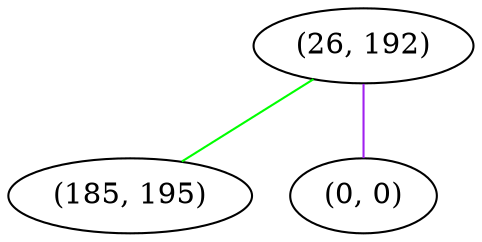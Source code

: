 graph "" {
"(26, 192)";
"(185, 195)";
"(0, 0)";
"(26, 192)" -- "(185, 195)"  [color=green, key=0, weight=2];
"(26, 192)" -- "(0, 0)"  [color=purple, key=0, weight=4];
}
